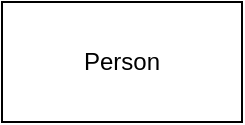 <mxfile>
    <diagram name="Page-1" id="lo0sJ4cEdTkn-DSrse7M">
        <mxGraphModel dx="805" dy="580" grid="1" gridSize="10" guides="1" tooltips="1" connect="1" arrows="1" fold="1" page="1" pageScale="1" pageWidth="850" pageHeight="1100" math="0" shadow="0">
            <root>
                <mxCell id="0"/>
                <mxCell id="1" parent="0"/>
                <mxCell id="3" value="Person" style="rounded=0;whiteSpace=wrap;html=1;" vertex="1" parent="1">
                    <mxGeometry x="160" y="140" width="120" height="60" as="geometry"/>
                </mxCell>
            </root>
        </mxGraphModel>
    </diagram>
</mxfile>

